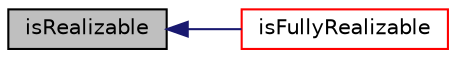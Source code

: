 digraph "isRealizable"
{
  bgcolor="transparent";
  edge [fontname="Helvetica",fontsize="10",labelfontname="Helvetica",labelfontsize="10"];
  node [fontname="Helvetica",fontsize="10",shape=record];
  rankdir="LR";
  Node1 [label="isRealizable",height=0.2,width=0.4,color="black", fillcolor="grey75", style="filled", fontcolor="black"];
  Node1 -> Node2 [dir="back",color="midnightblue",fontsize="10",style="solid",fontname="Helvetica"];
  Node2 [label="isFullyRealizable",height=0.2,width=0.4,color="red",URL="$a00070.html#a1955fd1ee1096cb91e27063baf97c4d4",tooltip="Return true if the entire moment set is realizable. "];
}
